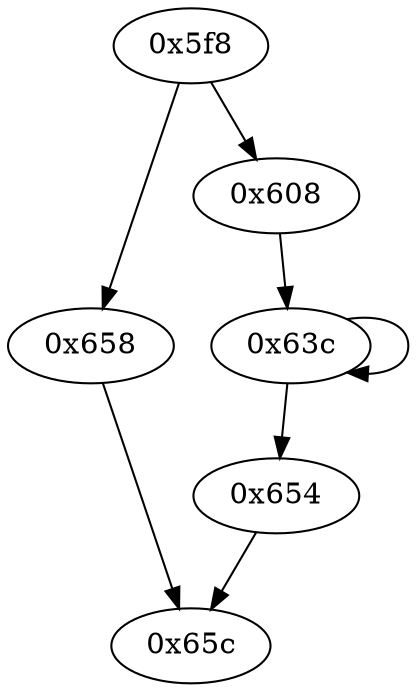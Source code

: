 digraph "" {
	"0x658"	 [opcode="[u'mov']"];
	"0x65c"	 [opcode="[u'ldr', u'add', u'bl', u'mov', u'pop']"];
	"0x658" -> "0x65c";
	"0x654"	 [opcode="[u'b']"];
	"0x654" -> "0x65c";
	"0x63c"	 [opcode="[u'cmp', u'add', u'add', u'sub', u'sub', u'b']"];
	"0x63c" -> "0x654";
	"0x63c" -> "0x63c";
	"0x608"	 [opcode="[u'ldr', u'ldrb', u'cmp', u'mov', u'mov', u'sub', u'sub', u'umull', u'and', u'lsr', u'lsl', u'rrx', u'mov']"];
	"0x608" -> "0x63c";
	"0x5f8"	 [opcode="[u'push', u'add', u'cmp', u'b']"];
	"0x5f8" -> "0x658";
	"0x5f8" -> "0x608";
}
